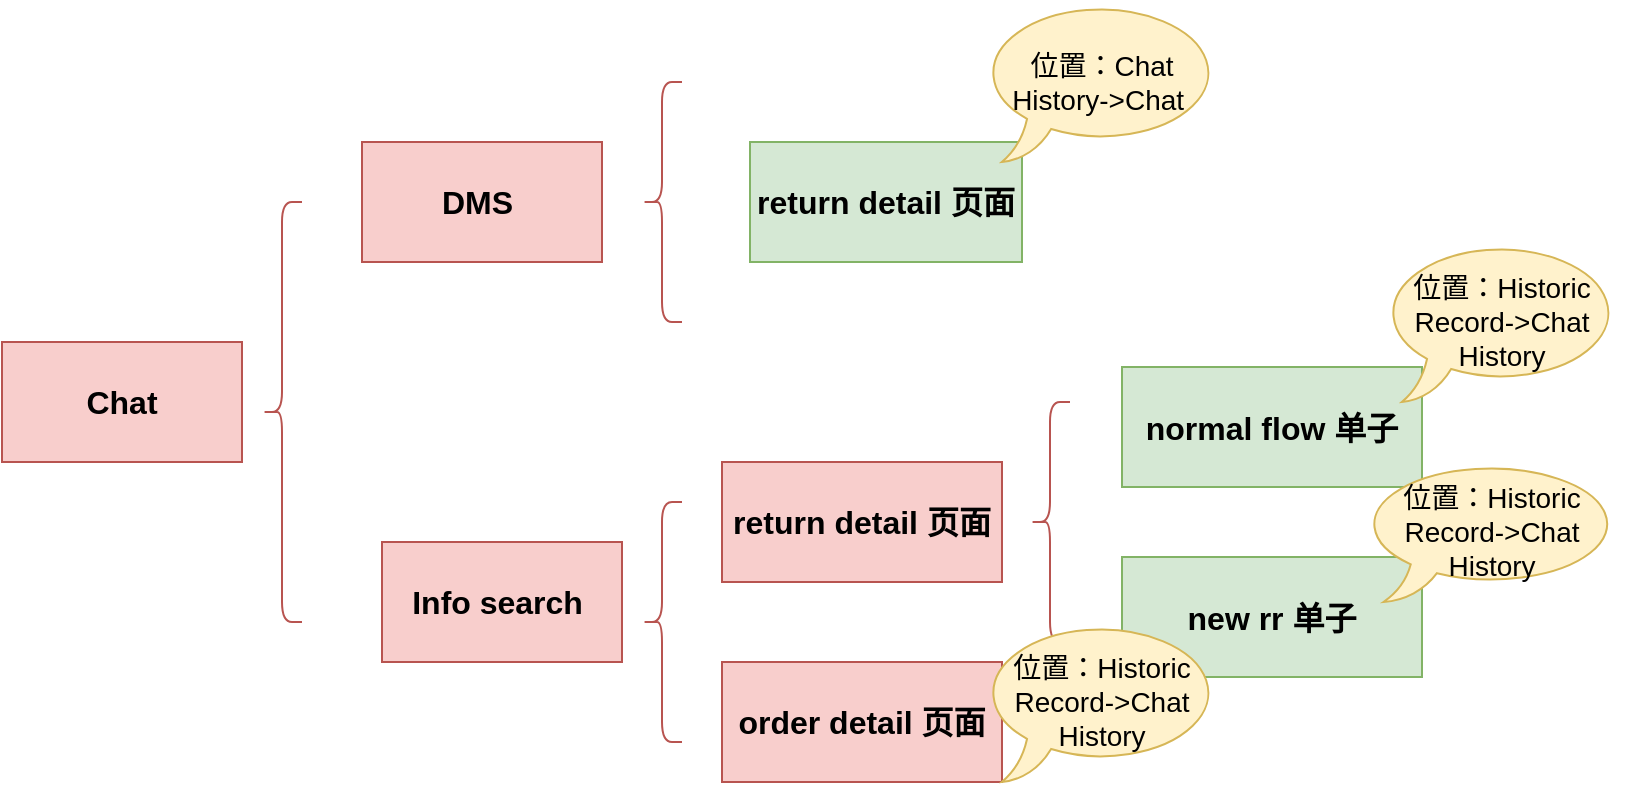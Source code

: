 <mxfile version="22.1.2" type="github">
  <diagram name="第 1 页" id="M0rMd9OJ7xdqWp4hWusc">
    <mxGraphModel dx="1754" dy="1050" grid="1" gridSize="10" guides="1" tooltips="1" connect="1" arrows="1" fold="1" page="1" pageScale="1" pageWidth="827" pageHeight="1169" math="0" shadow="0">
      <root>
        <mxCell id="0" />
        <mxCell id="1" parent="0" />
        <mxCell id="sMKYIC35KBq5qEqAhv6C-1" value="Chat" style="rounded=0;whiteSpace=wrap;html=1;fontSize=16;fontStyle=1;fillColor=#f8cecc;strokeColor=#b85450;" vertex="1" parent="1">
          <mxGeometry x="40" y="340" width="120" height="60" as="geometry" />
        </mxCell>
        <mxCell id="sMKYIC35KBq5qEqAhv6C-2" value="DMS&amp;nbsp;" style="rounded=0;whiteSpace=wrap;html=1;fontSize=16;fontStyle=1;fillColor=#f8cecc;strokeColor=#b85450;" vertex="1" parent="1">
          <mxGeometry x="220" y="240" width="120" height="60" as="geometry" />
        </mxCell>
        <mxCell id="sMKYIC35KBq5qEqAhv6C-3" value="Info search&amp;nbsp;" style="rounded=0;whiteSpace=wrap;html=1;fontSize=16;fontStyle=1;fillColor=#f8cecc;strokeColor=#b85450;" vertex="1" parent="1">
          <mxGeometry x="230" y="440" width="120" height="60" as="geometry" />
        </mxCell>
        <mxCell id="sMKYIC35KBq5qEqAhv6C-4" value="return detail 页面" style="rounded=0;whiteSpace=wrap;html=1;fontSize=16;fontStyle=1;fillColor=#d5e8d4;strokeColor=#82b366;" vertex="1" parent="1">
          <mxGeometry x="414" y="240" width="136" height="60" as="geometry" />
        </mxCell>
        <mxCell id="sMKYIC35KBq5qEqAhv6C-5" value="return detail 页面" style="rounded=0;whiteSpace=wrap;html=1;fontSize=16;fontStyle=1;fillColor=#f8cecc;strokeColor=#b85450;" vertex="1" parent="1">
          <mxGeometry x="400" y="400" width="140" height="60" as="geometry" />
        </mxCell>
        <mxCell id="sMKYIC35KBq5qEqAhv6C-6" value="order detail 页面" style="rounded=0;whiteSpace=wrap;html=1;fontSize=16;fontStyle=1;fillColor=#f8cecc;strokeColor=#b85450;" vertex="1" parent="1">
          <mxGeometry x="400" y="500" width="140" height="60" as="geometry" />
        </mxCell>
        <mxCell id="sMKYIC35KBq5qEqAhv6C-7" value="" style="shape=curlyBracket;whiteSpace=wrap;html=1;rounded=1;labelPosition=left;verticalLabelPosition=middle;align=right;verticalAlign=middle;fontSize=16;fontStyle=1;fillColor=#f8cecc;strokeColor=#b85450;" vertex="1" parent="1">
          <mxGeometry x="360" y="210" width="20" height="120" as="geometry" />
        </mxCell>
        <mxCell id="sMKYIC35KBq5qEqAhv6C-8" value="" style="shape=curlyBracket;whiteSpace=wrap;html=1;rounded=1;labelPosition=left;verticalLabelPosition=middle;align=right;verticalAlign=middle;fontSize=16;fontStyle=1;fillColor=#f8cecc;strokeColor=#b85450;" vertex="1" parent="1">
          <mxGeometry x="170" y="270" width="20" height="210" as="geometry" />
        </mxCell>
        <mxCell id="sMKYIC35KBq5qEqAhv6C-9" value="" style="shape=curlyBracket;whiteSpace=wrap;html=1;rounded=1;labelPosition=left;verticalLabelPosition=middle;align=right;verticalAlign=middle;fontSize=16;fontStyle=1;fillColor=#f8cecc;strokeColor=#b85450;" vertex="1" parent="1">
          <mxGeometry x="360" y="420" width="20" height="120" as="geometry" />
        </mxCell>
        <mxCell id="sMKYIC35KBq5qEqAhv6C-10" value="normal flow 单子" style="rounded=0;whiteSpace=wrap;html=1;fontSize=16;fontStyle=1;fillColor=#d5e8d4;strokeColor=#82b366;" vertex="1" parent="1">
          <mxGeometry x="600" y="352.5" width="150" height="60" as="geometry" />
        </mxCell>
        <mxCell id="sMKYIC35KBq5qEqAhv6C-11" value="new rr 单子" style="rounded=0;whiteSpace=wrap;html=1;fontSize=16;fontStyle=1;fillColor=#d5e8d4;strokeColor=#82b366;" vertex="1" parent="1">
          <mxGeometry x="600" y="447.5" width="150" height="60" as="geometry" />
        </mxCell>
        <mxCell id="sMKYIC35KBq5qEqAhv6C-12" value="" style="shape=curlyBracket;whiteSpace=wrap;html=1;rounded=1;labelPosition=left;verticalLabelPosition=middle;align=right;verticalAlign=middle;fontSize=16;fontStyle=1;fillColor=#f8cecc;strokeColor=#b85450;" vertex="1" parent="1">
          <mxGeometry x="554" y="370" width="20" height="120" as="geometry" />
        </mxCell>
        <mxCell id="sMKYIC35KBq5qEqAhv6C-20" value="位置：Historic Record-&amp;gt;Chat History" style="whiteSpace=wrap;html=1;shape=mxgraph.basic.oval_callout;fontSize=14;fillColor=#fff2cc;strokeColor=#d6b656;" vertex="1" parent="1">
          <mxGeometry x="730" y="290" width="120" height="80" as="geometry" />
        </mxCell>
        <mxCell id="sMKYIC35KBq5qEqAhv6C-21" value="位置：Historic Record-&amp;gt;Chat History" style="whiteSpace=wrap;html=1;shape=mxgraph.basic.oval_callout;fontSize=14;fillColor=#fff2cc;strokeColor=#d6b656;" vertex="1" parent="1">
          <mxGeometry x="720" y="400" width="130" height="70" as="geometry" />
        </mxCell>
        <mxCell id="sMKYIC35KBq5qEqAhv6C-22" value="位置：Historic Record-&amp;gt;Chat History" style="whiteSpace=wrap;html=1;shape=mxgraph.basic.oval_callout;fontSize=14;fillColor=#fff2cc;strokeColor=#d6b656;" vertex="1" parent="1">
          <mxGeometry x="530" y="480" width="120" height="80" as="geometry" />
        </mxCell>
        <mxCell id="sMKYIC35KBq5qEqAhv6C-23" value="位置：Chat History-&amp;gt;Chat&amp;nbsp;" style="whiteSpace=wrap;html=1;shape=mxgraph.basic.oval_callout;fontSize=14;fillColor=#fff2cc;strokeColor=#d6b656;" vertex="1" parent="1">
          <mxGeometry x="530" y="170" width="120" height="80" as="geometry" />
        </mxCell>
      </root>
    </mxGraphModel>
  </diagram>
</mxfile>

